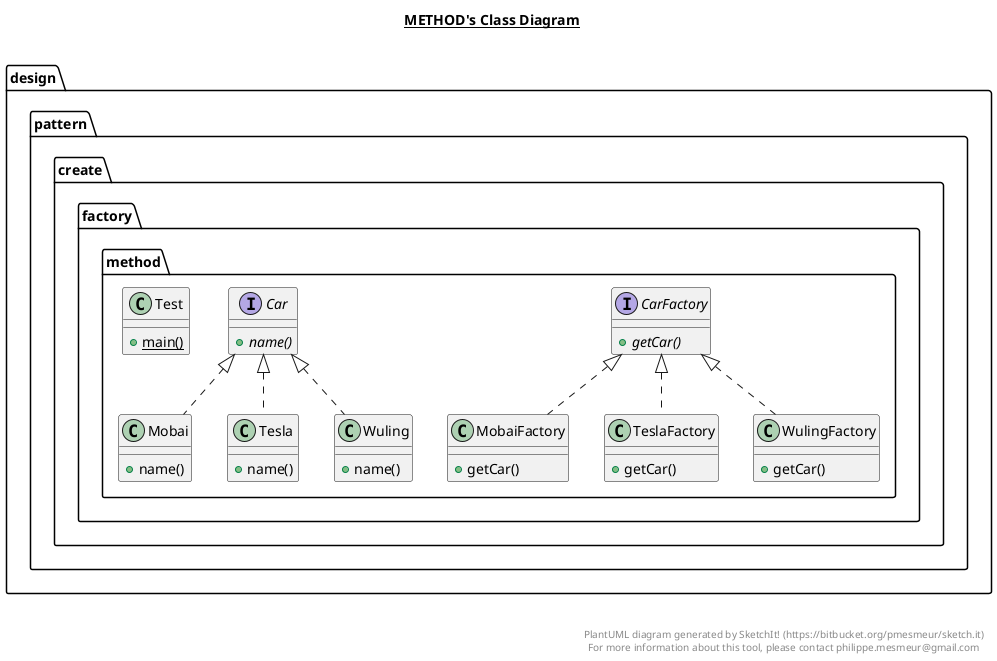 @startuml

title __METHOD's Class Diagram__\n

  namespace design.pattern.create.factory.method {
    interface design.pattern.create.factory.method.Car {
        {abstract} + name()
    }
  }
  

  namespace design.pattern.create.factory.method {
    interface design.pattern.create.factory.method.CarFactory {
        {abstract} + getCar()
    }
  }
  

  namespace design.pattern.create.factory.method {
    class design.pattern.create.factory.method.Mobai {
        + name()
    }
  }
  

  namespace design.pattern.create.factory.method {
    class design.pattern.create.factory.method.MobaiFactory {
        + getCar()
    }
  }
  

  namespace design.pattern.create.factory.method {
    class design.pattern.create.factory.method.Tesla {
        + name()
    }
  }
  

  namespace design.pattern.create.factory.method {
    class design.pattern.create.factory.method.TeslaFactory {
        + getCar()
    }
  }
  

  namespace design.pattern.create.factory.method {
    class design.pattern.create.factory.method.Test {
        {static} + main()
    }
  }
  

  namespace design.pattern.create.factory.method {
    class design.pattern.create.factory.method.Wuling {
        + name()
    }
  }
  

  namespace design.pattern.create.factory.method {
    class design.pattern.create.factory.method.WulingFactory {
        + getCar()
    }
  }
  

  design.pattern.create.factory.method.Mobai .up.|> design.pattern.create.factory.method.Car
  design.pattern.create.factory.method.MobaiFactory .up.|> design.pattern.create.factory.method.CarFactory
  design.pattern.create.factory.method.Tesla .up.|> design.pattern.create.factory.method.Car
  design.pattern.create.factory.method.TeslaFactory .up.|> design.pattern.create.factory.method.CarFactory
  design.pattern.create.factory.method.Wuling .up.|> design.pattern.create.factory.method.Car
  design.pattern.create.factory.method.WulingFactory .up.|> design.pattern.create.factory.method.CarFactory


right footer


PlantUML diagram generated by SketchIt! (https://bitbucket.org/pmesmeur/sketch.it)
For more information about this tool, please contact philippe.mesmeur@gmail.com
endfooter

@enduml
